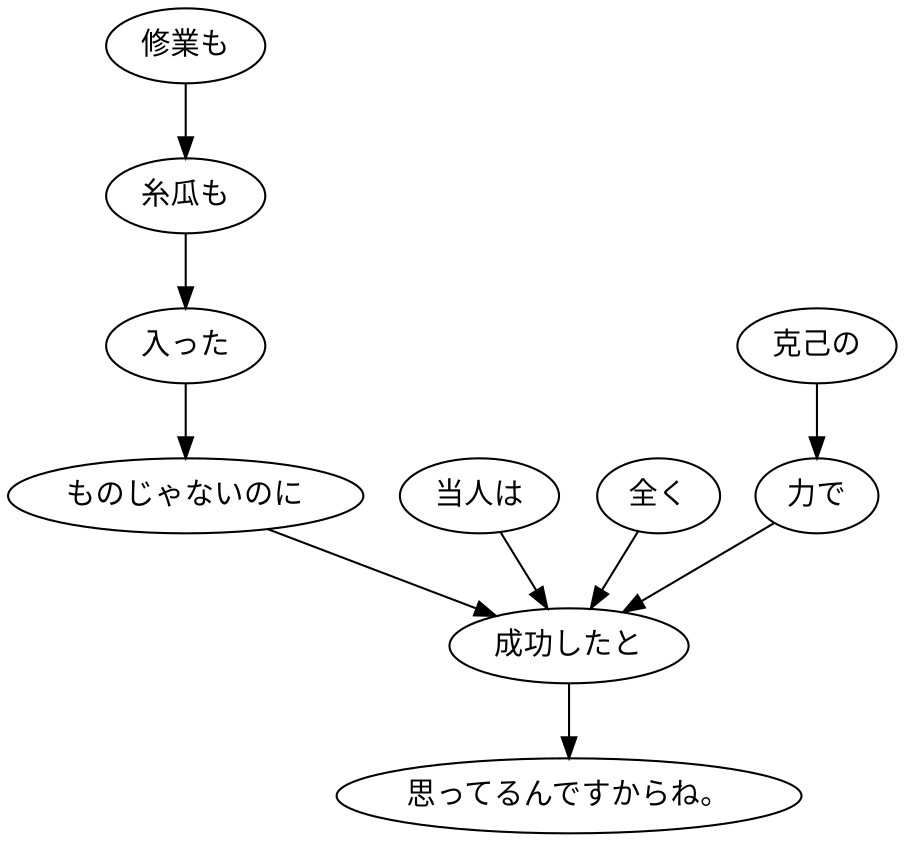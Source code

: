 digraph graph1749 {
	node0 [label="修業も"];
	node1 [label="糸瓜も"];
	node2 [label="入った"];
	node3 [label="ものじゃないのに"];
	node4 [label="当人は"];
	node5 [label="全く"];
	node6 [label="克己の"];
	node7 [label="力で"];
	node8 [label="成功したと"];
	node9 [label="思ってるんですからね。"];
	node0 -> node1;
	node1 -> node2;
	node2 -> node3;
	node3 -> node8;
	node4 -> node8;
	node5 -> node8;
	node6 -> node7;
	node7 -> node8;
	node8 -> node9;
}

